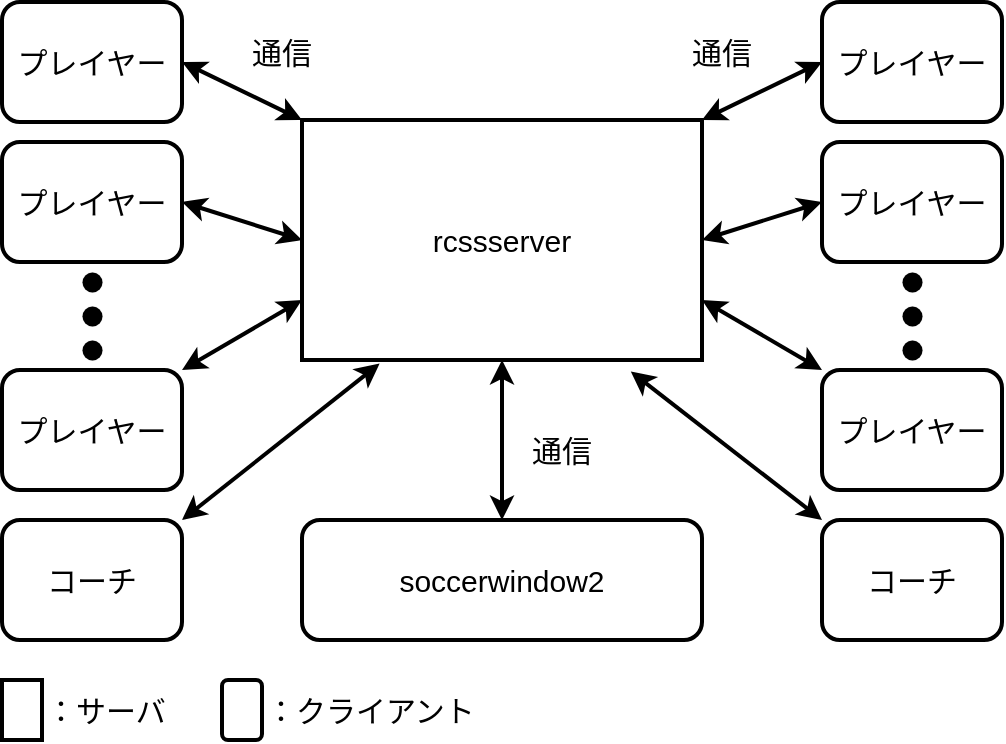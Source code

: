 <mxfile version="20.8.6" type="github">
  <diagram id="TI-GIG5H_0KkrUldOSP5" name="Page-1">
    <mxGraphModel dx="989" dy="504" grid="1" gridSize="10" guides="1" tooltips="1" connect="1" arrows="1" fold="1" page="1" pageScale="1" pageWidth="827" pageHeight="1169" math="0" shadow="0">
      <root>
        <mxCell id="0" />
        <mxCell id="1" parent="0" />
        <mxCell id="Y88noXIaMoA3FxD3ZUmG-16" value="rcssserver" style="rounded=0;whiteSpace=wrap;html=1;fontSize=15;strokeWidth=2;" parent="1" vertex="1">
          <mxGeometry x="280" y="140" width="200" height="120" as="geometry" />
        </mxCell>
        <mxCell id="Y88noXIaMoA3FxD3ZUmG-17" value="&lt;font style=&quot;font-size: 15px;&quot;&gt;プレイヤー&lt;/font&gt;" style="rounded=1;whiteSpace=wrap;html=1;fontSize=15;strokeWidth=2;" parent="1" vertex="1">
          <mxGeometry x="130" y="81" width="90" height="60" as="geometry" />
        </mxCell>
        <mxCell id="Y88noXIaMoA3FxD3ZUmG-18" value="プレイヤー" style="rounded=1;whiteSpace=wrap;html=1;fontSize=15;strokeWidth=2;" parent="1" vertex="1">
          <mxGeometry x="130" y="151" width="90" height="60" as="geometry" />
        </mxCell>
        <mxCell id="Y88noXIaMoA3FxD3ZUmG-19" value="プレイヤー" style="rounded=1;whiteSpace=wrap;html=1;fontSize=15;strokeWidth=2;" parent="1" vertex="1">
          <mxGeometry x="540" y="81" width="90" height="60" as="geometry" />
        </mxCell>
        <mxCell id="Y88noXIaMoA3FxD3ZUmG-20" value="プレイヤー" style="rounded=1;whiteSpace=wrap;html=1;fontSize=15;strokeWidth=2;" parent="1" vertex="1">
          <mxGeometry x="130" y="265" width="90" height="60" as="geometry" />
        </mxCell>
        <mxCell id="Y88noXIaMoA3FxD3ZUmG-25" value="" style="ellipse;whiteSpace=wrap;html=1;aspect=fixed;fontSize=15;strokeWidth=0;fillColor=#000000;" parent="1" vertex="1">
          <mxGeometry x="170" y="216" width="10" height="10" as="geometry" />
        </mxCell>
        <mxCell id="Y88noXIaMoA3FxD3ZUmG-26" value="" style="ellipse;whiteSpace=wrap;html=1;aspect=fixed;fontSize=15;strokeWidth=0;fillColor=#000000;" parent="1" vertex="1">
          <mxGeometry x="170" y="233" width="10" height="10" as="geometry" />
        </mxCell>
        <mxCell id="Y88noXIaMoA3FxD3ZUmG-27" value="" style="ellipse;whiteSpace=wrap;html=1;aspect=fixed;fontSize=15;strokeWidth=0;fillColor=#000000;" parent="1" vertex="1">
          <mxGeometry x="170" y="250" width="10" height="10" as="geometry" />
        </mxCell>
        <mxCell id="Y88noXIaMoA3FxD3ZUmG-28" value="" style="ellipse;whiteSpace=wrap;html=1;aspect=fixed;fontSize=15;strokeWidth=0;fillColor=#000000;" parent="1" vertex="1">
          <mxGeometry x="580" y="216" width="10" height="10" as="geometry" />
        </mxCell>
        <mxCell id="Y88noXIaMoA3FxD3ZUmG-29" value="" style="ellipse;whiteSpace=wrap;html=1;aspect=fixed;fontSize=15;strokeWidth=0;fillColor=#000000;" parent="1" vertex="1">
          <mxGeometry x="580" y="233" width="10" height="10" as="geometry" />
        </mxCell>
        <mxCell id="Y88noXIaMoA3FxD3ZUmG-30" value="" style="ellipse;whiteSpace=wrap;html=1;aspect=fixed;fontSize=15;strokeWidth=0;fillColor=#000000;" parent="1" vertex="1">
          <mxGeometry x="580" y="250" width="10" height="10" as="geometry" />
        </mxCell>
        <mxCell id="Y88noXIaMoA3FxD3ZUmG-31" value="プレイヤー" style="rounded=1;whiteSpace=wrap;html=1;fontSize=15;strokeWidth=2;" parent="1" vertex="1">
          <mxGeometry x="540" y="151" width="90" height="60" as="geometry" />
        </mxCell>
        <mxCell id="Y88noXIaMoA3FxD3ZUmG-32" value="プレイヤー" style="rounded=1;whiteSpace=wrap;html=1;fontSize=15;strokeWidth=2;" parent="1" vertex="1">
          <mxGeometry x="540" y="265" width="90" height="60" as="geometry" />
        </mxCell>
        <mxCell id="Y88noXIaMoA3FxD3ZUmG-33" value="" style="endArrow=classic;startArrow=classic;html=1;rounded=0;fontSize=15;strokeWidth=2;entryX=0;entryY=0;entryDx=0;entryDy=0;exitX=1;exitY=0.5;exitDx=0;exitDy=0;" parent="1" source="Y88noXIaMoA3FxD3ZUmG-17" target="Y88noXIaMoA3FxD3ZUmG-16" edge="1">
          <mxGeometry width="50" height="50" relative="1" as="geometry">
            <mxPoint x="230" y="170" as="sourcePoint" />
            <mxPoint x="280" y="120" as="targetPoint" />
          </mxGeometry>
        </mxCell>
        <mxCell id="Y88noXIaMoA3FxD3ZUmG-34" value="" style="endArrow=classic;startArrow=classic;html=1;rounded=0;fontSize=15;strokeWidth=2;exitX=1;exitY=0.5;exitDx=0;exitDy=0;entryX=0;entryY=0.5;entryDx=0;entryDy=0;" parent="1" source="Y88noXIaMoA3FxD3ZUmG-18" target="Y88noXIaMoA3FxD3ZUmG-16" edge="1">
          <mxGeometry width="50" height="50" relative="1" as="geometry">
            <mxPoint x="380" y="320.0" as="sourcePoint" />
            <mxPoint x="280" y="170" as="targetPoint" />
          </mxGeometry>
        </mxCell>
        <mxCell id="Y88noXIaMoA3FxD3ZUmG-35" value="" style="endArrow=classic;startArrow=classic;html=1;rounded=0;fontSize=15;strokeWidth=2;exitX=1;exitY=0;exitDx=0;exitDy=0;entryX=0;entryY=0.75;entryDx=0;entryDy=0;" parent="1" source="Y88noXIaMoA3FxD3ZUmG-20" target="Y88noXIaMoA3FxD3ZUmG-16" edge="1">
          <mxGeometry width="50" height="50" relative="1" as="geometry">
            <mxPoint x="390" y="330.0" as="sourcePoint" />
            <mxPoint x="240" y="230" as="targetPoint" />
          </mxGeometry>
        </mxCell>
        <mxCell id="Y88noXIaMoA3FxD3ZUmG-36" value="" style="endArrow=classic;startArrow=classic;html=1;rounded=0;fontSize=15;strokeWidth=2;exitX=1;exitY=0;exitDx=0;exitDy=0;entryX=0;entryY=0.5;entryDx=0;entryDy=0;" parent="1" source="Y88noXIaMoA3FxD3ZUmG-16" target="Y88noXIaMoA3FxD3ZUmG-19" edge="1">
          <mxGeometry width="50" height="50" relative="1" as="geometry">
            <mxPoint x="400" y="340.0" as="sourcePoint" />
            <mxPoint x="450" y="290.0" as="targetPoint" />
          </mxGeometry>
        </mxCell>
        <mxCell id="Y88noXIaMoA3FxD3ZUmG-37" value="" style="endArrow=classic;startArrow=classic;html=1;rounded=0;fontSize=15;strokeWidth=2;exitX=0;exitY=0.5;exitDx=0;exitDy=0;entryX=1;entryY=0.5;entryDx=0;entryDy=0;" parent="1" source="Y88noXIaMoA3FxD3ZUmG-31" target="Y88noXIaMoA3FxD3ZUmG-16" edge="1">
          <mxGeometry width="50" height="50" relative="1" as="geometry">
            <mxPoint x="410" y="350.0" as="sourcePoint" />
            <mxPoint x="490" y="210" as="targetPoint" />
          </mxGeometry>
        </mxCell>
        <mxCell id="Y88noXIaMoA3FxD3ZUmG-38" value="" style="endArrow=classic;startArrow=classic;html=1;rounded=0;fontSize=15;strokeWidth=2;entryX=1;entryY=0.75;entryDx=0;entryDy=0;exitX=0;exitY=0;exitDx=0;exitDy=0;" parent="1" source="Y88noXIaMoA3FxD3ZUmG-32" target="Y88noXIaMoA3FxD3ZUmG-16" edge="1">
          <mxGeometry width="50" height="50" relative="1" as="geometry">
            <mxPoint x="420" y="360.0" as="sourcePoint" />
            <mxPoint x="470" y="310.0" as="targetPoint" />
          </mxGeometry>
        </mxCell>
        <mxCell id="Y88noXIaMoA3FxD3ZUmG-40" value="" style="endArrow=classic;startArrow=classic;html=1;rounded=0;fontSize=15;strokeWidth=2;entryX=0.5;entryY=1;entryDx=0;entryDy=0;exitX=0.5;exitY=0;exitDx=0;exitDy=0;" parent="1" source="7yj_Xj90nkkpukN7qVi3-1" target="Y88noXIaMoA3FxD3ZUmG-16" edge="1">
          <mxGeometry width="50" height="50" relative="1" as="geometry">
            <mxPoint x="380" y="345" as="sourcePoint" />
            <mxPoint x="490" y="270.0" as="targetPoint" />
          </mxGeometry>
        </mxCell>
        <mxCell id="Y88noXIaMoA3FxD3ZUmG-41" value="&lt;font style=&quot;font-size: 15px;&quot;&gt;通信&lt;/font&gt;" style="text;html=1;strokeColor=none;fillColor=none;align=center;verticalAlign=middle;whiteSpace=wrap;rounded=0;fontSize=15;" parent="1" vertex="1">
          <mxGeometry x="240" y="91" width="60" height="30" as="geometry" />
        </mxCell>
        <mxCell id="Y88noXIaMoA3FxD3ZUmG-42" value="&lt;font style=&quot;font-size: 15px;&quot;&gt;通信&lt;/font&gt;" style="text;html=1;strokeColor=none;fillColor=none;align=center;verticalAlign=middle;whiteSpace=wrap;rounded=0;fontSize=15;" parent="1" vertex="1">
          <mxGeometry x="460" y="91" width="60" height="30" as="geometry" />
        </mxCell>
        <mxCell id="Y88noXIaMoA3FxD3ZUmG-43" value="&lt;font style=&quot;font-size: 15px;&quot;&gt;通信&lt;/font&gt;" style="text;html=1;strokeColor=none;fillColor=none;align=center;verticalAlign=middle;whiteSpace=wrap;rounded=0;fontSize=15;" parent="1" vertex="1">
          <mxGeometry x="380" y="290" width="60" height="30" as="geometry" />
        </mxCell>
        <mxCell id="c_d9dMrfCw6E_HL2xUQk-2" value="コーチ" style="rounded=1;whiteSpace=wrap;html=1;fontSize=15;strokeWidth=2;" parent="1" vertex="1">
          <mxGeometry x="130" y="340" width="90" height="60" as="geometry" />
        </mxCell>
        <mxCell id="c_d9dMrfCw6E_HL2xUQk-3" value="" style="endArrow=classic;startArrow=classic;html=1;rounded=0;fontSize=15;strokeWidth=2;exitX=1;exitY=0;exitDx=0;exitDy=0;entryX=0.194;entryY=1.015;entryDx=0;entryDy=0;entryPerimeter=0;" parent="1" source="c_d9dMrfCw6E_HL2xUQk-2" target="Y88noXIaMoA3FxD3ZUmG-16" edge="1">
          <mxGeometry width="50" height="50" relative="1" as="geometry">
            <mxPoint x="230" y="291" as="sourcePoint" />
            <mxPoint x="290" y="240" as="targetPoint" />
          </mxGeometry>
        </mxCell>
        <mxCell id="c_d9dMrfCw6E_HL2xUQk-4" value="" style="endArrow=classic;startArrow=classic;html=1;rounded=0;fontSize=15;strokeWidth=2;entryX=0.822;entryY=1.048;entryDx=0;entryDy=0;entryPerimeter=0;exitX=0;exitY=0;exitDx=0;exitDy=0;" parent="1" target="Y88noXIaMoA3FxD3ZUmG-16" edge="1" source="c_d9dMrfCw6E_HL2xUQk-5">
          <mxGeometry width="50" height="50" relative="1" as="geometry">
            <mxPoint x="540" y="370" as="sourcePoint" />
            <mxPoint x="340" y="270" as="targetPoint" />
          </mxGeometry>
        </mxCell>
        <mxCell id="c_d9dMrfCw6E_HL2xUQk-5" value="コーチ" style="rounded=1;whiteSpace=wrap;html=1;fontSize=15;strokeWidth=2;" parent="1" vertex="1">
          <mxGeometry x="540" y="340" width="90" height="60" as="geometry" />
        </mxCell>
        <mxCell id="7yj_Xj90nkkpukN7qVi3-1" value="soccerwindow2" style="rounded=1;whiteSpace=wrap;html=1;fontSize=15;strokeWidth=2;" vertex="1" parent="1">
          <mxGeometry x="280" y="340" width="200" height="60" as="geometry" />
        </mxCell>
        <mxCell id="7yj_Xj90nkkpukN7qVi3-2" value="" style="rounded=0;whiteSpace=wrap;html=1;fontSize=15;strokeWidth=2;" vertex="1" parent="1">
          <mxGeometry x="130" y="420" width="20" height="30" as="geometry" />
        </mxCell>
        <mxCell id="7yj_Xj90nkkpukN7qVi3-4" value="：サーバ" style="text;html=1;strokeColor=none;fillColor=none;align=left;verticalAlign=middle;whiteSpace=wrap;rounded=0;fontSize=15;" vertex="1" parent="1">
          <mxGeometry x="150" y="420" width="70" height="30" as="geometry" />
        </mxCell>
        <mxCell id="7yj_Xj90nkkpukN7qVi3-5" value="" style="rounded=1;whiteSpace=wrap;html=1;fontSize=15;strokeWidth=2;" vertex="1" parent="1">
          <mxGeometry x="240" y="420" width="20" height="30" as="geometry" />
        </mxCell>
        <mxCell id="7yj_Xj90nkkpukN7qVi3-6" value="：クライアント" style="text;html=1;strokeColor=none;fillColor=none;align=left;verticalAlign=middle;whiteSpace=wrap;rounded=0;fontSize=15;" vertex="1" parent="1">
          <mxGeometry x="260" y="420" width="120" height="30" as="geometry" />
        </mxCell>
      </root>
    </mxGraphModel>
  </diagram>
</mxfile>

